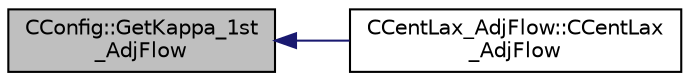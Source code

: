 digraph "CConfig::GetKappa_1st_AdjFlow"
{
  edge [fontname="Helvetica",fontsize="10",labelfontname="Helvetica",labelfontsize="10"];
  node [fontname="Helvetica",fontsize="10",shape=record];
  rankdir="LR";
  Node4559 [label="CConfig::GetKappa_1st\l_AdjFlow",height=0.2,width=0.4,color="black", fillcolor="grey75", style="filled", fontcolor="black"];
  Node4559 -> Node4560 [dir="back",color="midnightblue",fontsize="10",style="solid",fontname="Helvetica"];
  Node4560 [label="CCentLax_AdjFlow::CCentLax\l_AdjFlow",height=0.2,width=0.4,color="black", fillcolor="white", style="filled",URL="$class_c_cent_lax___adj_flow.html#af3dfa3266fe9ee5f7b7fc9ab7c6a35ff",tooltip="Constructor of the class. "];
}
